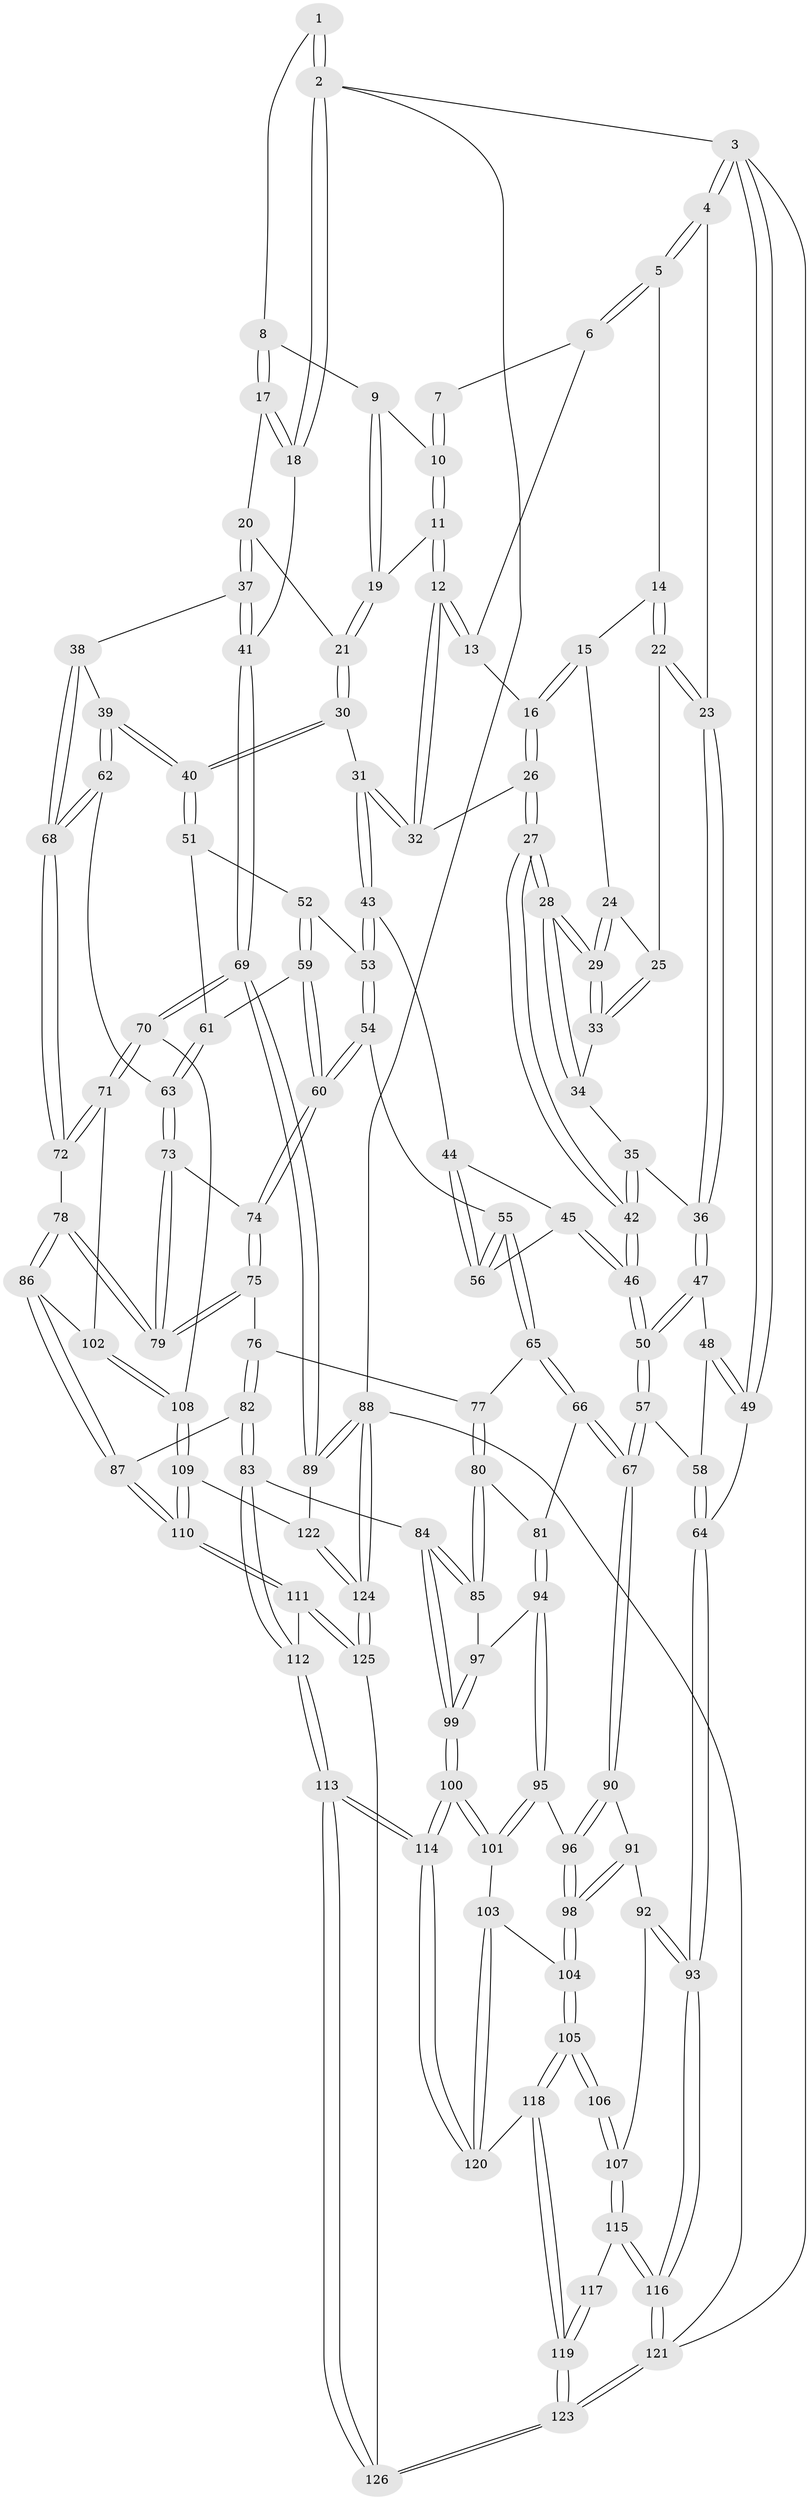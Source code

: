 // coarse degree distribution, {2: 0.13157894736842105, 4: 0.18421052631578946, 3: 0.5789473684210527, 5: 0.07894736842105263, 6: 0.02631578947368421}
// Generated by graph-tools (version 1.1) at 2025/54/03/04/25 22:54:49]
// undirected, 126 vertices, 312 edges
graph export_dot {
  node [color=gray90,style=filled];
  1 [pos="+0.7583260771923532+0"];
  2 [pos="+1+0"];
  3 [pos="+0+0"];
  4 [pos="+0+0"];
  5 [pos="+0.0919465967477794+0"];
  6 [pos="+0.48337508341105834+0"];
  7 [pos="+0.6212121913477402+0"];
  8 [pos="+0.8119327349386246+0.03782858054637014"];
  9 [pos="+0.7774422715160227+0.08583311637967991"];
  10 [pos="+0.6527918174958897+0"];
  11 [pos="+0.6383014772411362+0.12538935490080563"];
  12 [pos="+0.5977185714469475+0.18078129124399256"];
  13 [pos="+0.480231322606445+0"];
  14 [pos="+0.16549005320339452+0"];
  15 [pos="+0.3340458977427797+0.12599210873561145"];
  16 [pos="+0.4215637578022134+0.13692898596347505"];
  17 [pos="+1+0.07327025789588154"];
  18 [pos="+1+0"];
  19 [pos="+0.7746412355786736+0.10215385977344378"];
  20 [pos="+0.8716461543070433+0.20984912152984797"];
  21 [pos="+0.8400734828435602+0.2107367994305914"];
  22 [pos="+0.15011614581331842+0.11575524652477459"];
  23 [pos="+0.10450085372820861+0.26406063464500096"];
  24 [pos="+0.3251721666475608+0.1445824499952593"];
  25 [pos="+0.26605612320581795+0.20366528448636018"];
  26 [pos="+0.4995680206424599+0.22991856599078572"];
  27 [pos="+0.3690162623103941+0.33047947754949836"];
  28 [pos="+0.3677587856423054+0.3292230017266262"];
  29 [pos="+0.3352719409247384+0.27554515088626236"];
  30 [pos="+0.7709568041718887+0.26183842090707354"];
  31 [pos="+0.6025773374036684+0.266449237162426"];
  32 [pos="+0.5781309925572464+0.2379931034171742"];
  33 [pos="+0.26238502951099185+0.2221997053278515"];
  34 [pos="+0.1988245017256124+0.2686014935926131"];
  35 [pos="+0.18801191967085892+0.27117653148413146"];
  36 [pos="+0.10134168201729873+0.2814157483313313"];
  37 [pos="+0.9657819065298827+0.39675269473034247"];
  38 [pos="+0.8742446416986555+0.4574409170460551"];
  39 [pos="+0.8467597729107694+0.4533511382162295"];
  40 [pos="+0.8155196545811032+0.4332907331830422"];
  41 [pos="+1+0.3971829712491697"];
  42 [pos="+0.34764155536483043+0.41709493623830496"];
  43 [pos="+0.6025994450297463+0.26720217079805547"];
  44 [pos="+0.5497702434370573+0.3511253607497476"];
  45 [pos="+0.4469514867894773+0.4488542784053337"];
  46 [pos="+0.3440173879231365+0.4374969167751185"];
  47 [pos="+0.08891975114365672+0.2980893003674111"];
  48 [pos="+0.08081817218995707+0.30326310014805347"];
  49 [pos="+0+0.34409643824696157"];
  50 [pos="+0.32922311675031696+0.45400521399570054"];
  51 [pos="+0.7665064481987722+0.43640174784694086"];
  52 [pos="+0.6518052672151509+0.3785470427470584"];
  53 [pos="+0.6175731377190036+0.31089111477546727"];
  54 [pos="+0.5505593617314815+0.508876291524724"];
  55 [pos="+0.5452425006028124+0.5094346103458459"];
  56 [pos="+0.5343715924356283+0.499174840585363"];
  57 [pos="+0.29133210881922156+0.5534736994607589"];
  58 [pos="+0.13083626184221384+0.49058376098545203"];
  59 [pos="+0.6315144322059553+0.5077364164138574"];
  60 [pos="+0.6242355408153518+0.5165503205875493"];
  61 [pos="+0.705578019647872+0.48956211344599376"];
  62 [pos="+0.75828827622865+0.5702560655646531"];
  63 [pos="+0.7570619958907747+0.571251358104842"];
  64 [pos="+0+0.6605224744048602"];
  65 [pos="+0.5104009372985114+0.5774671357676984"];
  66 [pos="+0.4265871237922585+0.6159349793858807"];
  67 [pos="+0.2929809966784802+0.5660991059880738"];
  68 [pos="+0.9187576882109811+0.6093674031717011"];
  69 [pos="+1+0.7217696721434591"];
  70 [pos="+1+0.7190575502117481"];
  71 [pos="+1+0.6961698048590911"];
  72 [pos="+0.9277835757477254+0.6293424162747007"];
  73 [pos="+0.7517280555786129+0.579455885475818"];
  74 [pos="+0.6301521661646614+0.5299681788709648"];
  75 [pos="+0.6332704351290569+0.5996171682304048"];
  76 [pos="+0.6052914781229252+0.6309382888314972"];
  77 [pos="+0.5605702256821098+0.6333063354459879"];
  78 [pos="+0.7592865810315084+0.7090074661488724"];
  79 [pos="+0.7425004470299807+0.6589842667666698"];
  80 [pos="+0.5522778917536068+0.6521896214664855"];
  81 [pos="+0.4470933221736414+0.6575523888424097"];
  82 [pos="+0.6543315852521292+0.7825698085306076"];
  83 [pos="+0.6359189593895757+0.7908955444169701"];
  84 [pos="+0.6320134809286322+0.7901368069225647"];
  85 [pos="+0.5346578936563516+0.7427663688515465"];
  86 [pos="+0.7443412028793427+0.7497848608579081"];
  87 [pos="+0.7092732323307492+0.7744809525755689"];
  88 [pos="+1+1"];
  89 [pos="+1+1"];
  90 [pos="+0.2655908249820639+0.6242171158340947"];
  91 [pos="+0.1882106299873826+0.6843884600477392"];
  92 [pos="+0.12204476736497866+0.7186669028409817"];
  93 [pos="+0+0.7333806073778295"];
  94 [pos="+0.4730857980445883+0.7319753452238845"];
  95 [pos="+0.39538158400823836+0.7737191247925538"];
  96 [pos="+0.3431124292487862+0.7496697872317127"];
  97 [pos="+0.4965017662575218+0.7416691193997934"];
  98 [pos="+0.2877764024317706+0.833189187412288"];
  99 [pos="+0.47037280705560025+0.8822032767932206"];
  100 [pos="+0.4671468240840637+0.8865087324769072"];
  101 [pos="+0.39965052743566476+0.8289725199605533"];
  102 [pos="+0.8072319600729405+0.78527323097119"];
  103 [pos="+0.3229232494407352+0.8846364343400307"];
  104 [pos="+0.28050172394272954+0.8783654354683307"];
  105 [pos="+0.24203151895693845+0.9000501951231156"];
  106 [pos="+0.21022056423224195+0.872745273751966"];
  107 [pos="+0.20941505599512447+0.8718700753340511"];
  108 [pos="+0.890715666464972+0.8671560389202522"];
  109 [pos="+0.8809866846604136+0.913983431184483"];
  110 [pos="+0.7617263508811382+0.9420587445935793"];
  111 [pos="+0.7463943534528414+0.9695999956573198"];
  112 [pos="+0.610793047828816+0.9140033104590676"];
  113 [pos="+0.4910714788408866+1"];
  114 [pos="+0.4739634479096441+1"];
  115 [pos="+0.03885459353321182+0.8893876706332136"];
  116 [pos="+0+0.8698123014250428"];
  117 [pos="+0.12758986370791195+0.9107531582673177"];
  118 [pos="+0.23086835492812527+0.9491501937178981"];
  119 [pos="+0.21542937742892815+0.9911627829327804"];
  120 [pos="+0.418330354395301+0.9803391452326136"];
  121 [pos="+0+1"];
  122 [pos="+0.8916311515039177+0.9321702763306958"];
  123 [pos="+0.12412585489522586+1"];
  124 [pos="+0.9265373591368015+1"];
  125 [pos="+0.7194703534544766+1"];
  126 [pos="+0.49274968836364047+1"];
  1 -- 2;
  1 -- 2;
  1 -- 8;
  2 -- 3;
  2 -- 18;
  2 -- 18;
  2 -- 88;
  3 -- 4;
  3 -- 4;
  3 -- 49;
  3 -- 49;
  3 -- 121;
  4 -- 5;
  4 -- 5;
  4 -- 23;
  5 -- 6;
  5 -- 6;
  5 -- 14;
  6 -- 7;
  6 -- 13;
  7 -- 10;
  7 -- 10;
  8 -- 9;
  8 -- 17;
  8 -- 17;
  9 -- 10;
  9 -- 19;
  9 -- 19;
  10 -- 11;
  10 -- 11;
  11 -- 12;
  11 -- 12;
  11 -- 19;
  12 -- 13;
  12 -- 13;
  12 -- 32;
  12 -- 32;
  13 -- 16;
  14 -- 15;
  14 -- 22;
  14 -- 22;
  15 -- 16;
  15 -- 16;
  15 -- 24;
  16 -- 26;
  16 -- 26;
  17 -- 18;
  17 -- 18;
  17 -- 20;
  18 -- 41;
  19 -- 21;
  19 -- 21;
  20 -- 21;
  20 -- 37;
  20 -- 37;
  21 -- 30;
  21 -- 30;
  22 -- 23;
  22 -- 23;
  22 -- 25;
  23 -- 36;
  23 -- 36;
  24 -- 25;
  24 -- 29;
  24 -- 29;
  25 -- 33;
  25 -- 33;
  26 -- 27;
  26 -- 27;
  26 -- 32;
  27 -- 28;
  27 -- 28;
  27 -- 42;
  27 -- 42;
  28 -- 29;
  28 -- 29;
  28 -- 34;
  28 -- 34;
  29 -- 33;
  29 -- 33;
  30 -- 31;
  30 -- 40;
  30 -- 40;
  31 -- 32;
  31 -- 32;
  31 -- 43;
  31 -- 43;
  33 -- 34;
  34 -- 35;
  35 -- 36;
  35 -- 42;
  35 -- 42;
  36 -- 47;
  36 -- 47;
  37 -- 38;
  37 -- 41;
  37 -- 41;
  38 -- 39;
  38 -- 68;
  38 -- 68;
  39 -- 40;
  39 -- 40;
  39 -- 62;
  39 -- 62;
  40 -- 51;
  40 -- 51;
  41 -- 69;
  41 -- 69;
  42 -- 46;
  42 -- 46;
  43 -- 44;
  43 -- 53;
  43 -- 53;
  44 -- 45;
  44 -- 56;
  44 -- 56;
  45 -- 46;
  45 -- 46;
  45 -- 56;
  46 -- 50;
  46 -- 50;
  47 -- 48;
  47 -- 50;
  47 -- 50;
  48 -- 49;
  48 -- 49;
  48 -- 58;
  49 -- 64;
  50 -- 57;
  50 -- 57;
  51 -- 52;
  51 -- 61;
  52 -- 53;
  52 -- 59;
  52 -- 59;
  53 -- 54;
  53 -- 54;
  54 -- 55;
  54 -- 60;
  54 -- 60;
  55 -- 56;
  55 -- 56;
  55 -- 65;
  55 -- 65;
  57 -- 58;
  57 -- 67;
  57 -- 67;
  58 -- 64;
  58 -- 64;
  59 -- 60;
  59 -- 60;
  59 -- 61;
  60 -- 74;
  60 -- 74;
  61 -- 63;
  61 -- 63;
  62 -- 63;
  62 -- 68;
  62 -- 68;
  63 -- 73;
  63 -- 73;
  64 -- 93;
  64 -- 93;
  65 -- 66;
  65 -- 66;
  65 -- 77;
  66 -- 67;
  66 -- 67;
  66 -- 81;
  67 -- 90;
  67 -- 90;
  68 -- 72;
  68 -- 72;
  69 -- 70;
  69 -- 70;
  69 -- 89;
  69 -- 89;
  70 -- 71;
  70 -- 71;
  70 -- 108;
  71 -- 72;
  71 -- 72;
  71 -- 102;
  72 -- 78;
  73 -- 74;
  73 -- 79;
  73 -- 79;
  74 -- 75;
  74 -- 75;
  75 -- 76;
  75 -- 79;
  75 -- 79;
  76 -- 77;
  76 -- 82;
  76 -- 82;
  77 -- 80;
  77 -- 80;
  78 -- 79;
  78 -- 79;
  78 -- 86;
  78 -- 86;
  80 -- 81;
  80 -- 85;
  80 -- 85;
  81 -- 94;
  81 -- 94;
  82 -- 83;
  82 -- 83;
  82 -- 87;
  83 -- 84;
  83 -- 112;
  83 -- 112;
  84 -- 85;
  84 -- 85;
  84 -- 99;
  84 -- 99;
  85 -- 97;
  86 -- 87;
  86 -- 87;
  86 -- 102;
  87 -- 110;
  87 -- 110;
  88 -- 89;
  88 -- 89;
  88 -- 124;
  88 -- 124;
  88 -- 121;
  89 -- 122;
  90 -- 91;
  90 -- 96;
  90 -- 96;
  91 -- 92;
  91 -- 98;
  91 -- 98;
  92 -- 93;
  92 -- 93;
  92 -- 107;
  93 -- 116;
  93 -- 116;
  94 -- 95;
  94 -- 95;
  94 -- 97;
  95 -- 96;
  95 -- 101;
  95 -- 101;
  96 -- 98;
  96 -- 98;
  97 -- 99;
  97 -- 99;
  98 -- 104;
  98 -- 104;
  99 -- 100;
  99 -- 100;
  100 -- 101;
  100 -- 101;
  100 -- 114;
  100 -- 114;
  101 -- 103;
  102 -- 108;
  102 -- 108;
  103 -- 104;
  103 -- 120;
  103 -- 120;
  104 -- 105;
  104 -- 105;
  105 -- 106;
  105 -- 106;
  105 -- 118;
  105 -- 118;
  106 -- 107;
  106 -- 107;
  107 -- 115;
  107 -- 115;
  108 -- 109;
  108 -- 109;
  109 -- 110;
  109 -- 110;
  109 -- 122;
  110 -- 111;
  110 -- 111;
  111 -- 112;
  111 -- 125;
  111 -- 125;
  112 -- 113;
  112 -- 113;
  113 -- 114;
  113 -- 114;
  113 -- 126;
  113 -- 126;
  114 -- 120;
  114 -- 120;
  115 -- 116;
  115 -- 116;
  115 -- 117;
  116 -- 121;
  116 -- 121;
  117 -- 119;
  117 -- 119;
  118 -- 119;
  118 -- 119;
  118 -- 120;
  119 -- 123;
  119 -- 123;
  121 -- 123;
  121 -- 123;
  122 -- 124;
  122 -- 124;
  123 -- 126;
  123 -- 126;
  124 -- 125;
  124 -- 125;
  125 -- 126;
}
